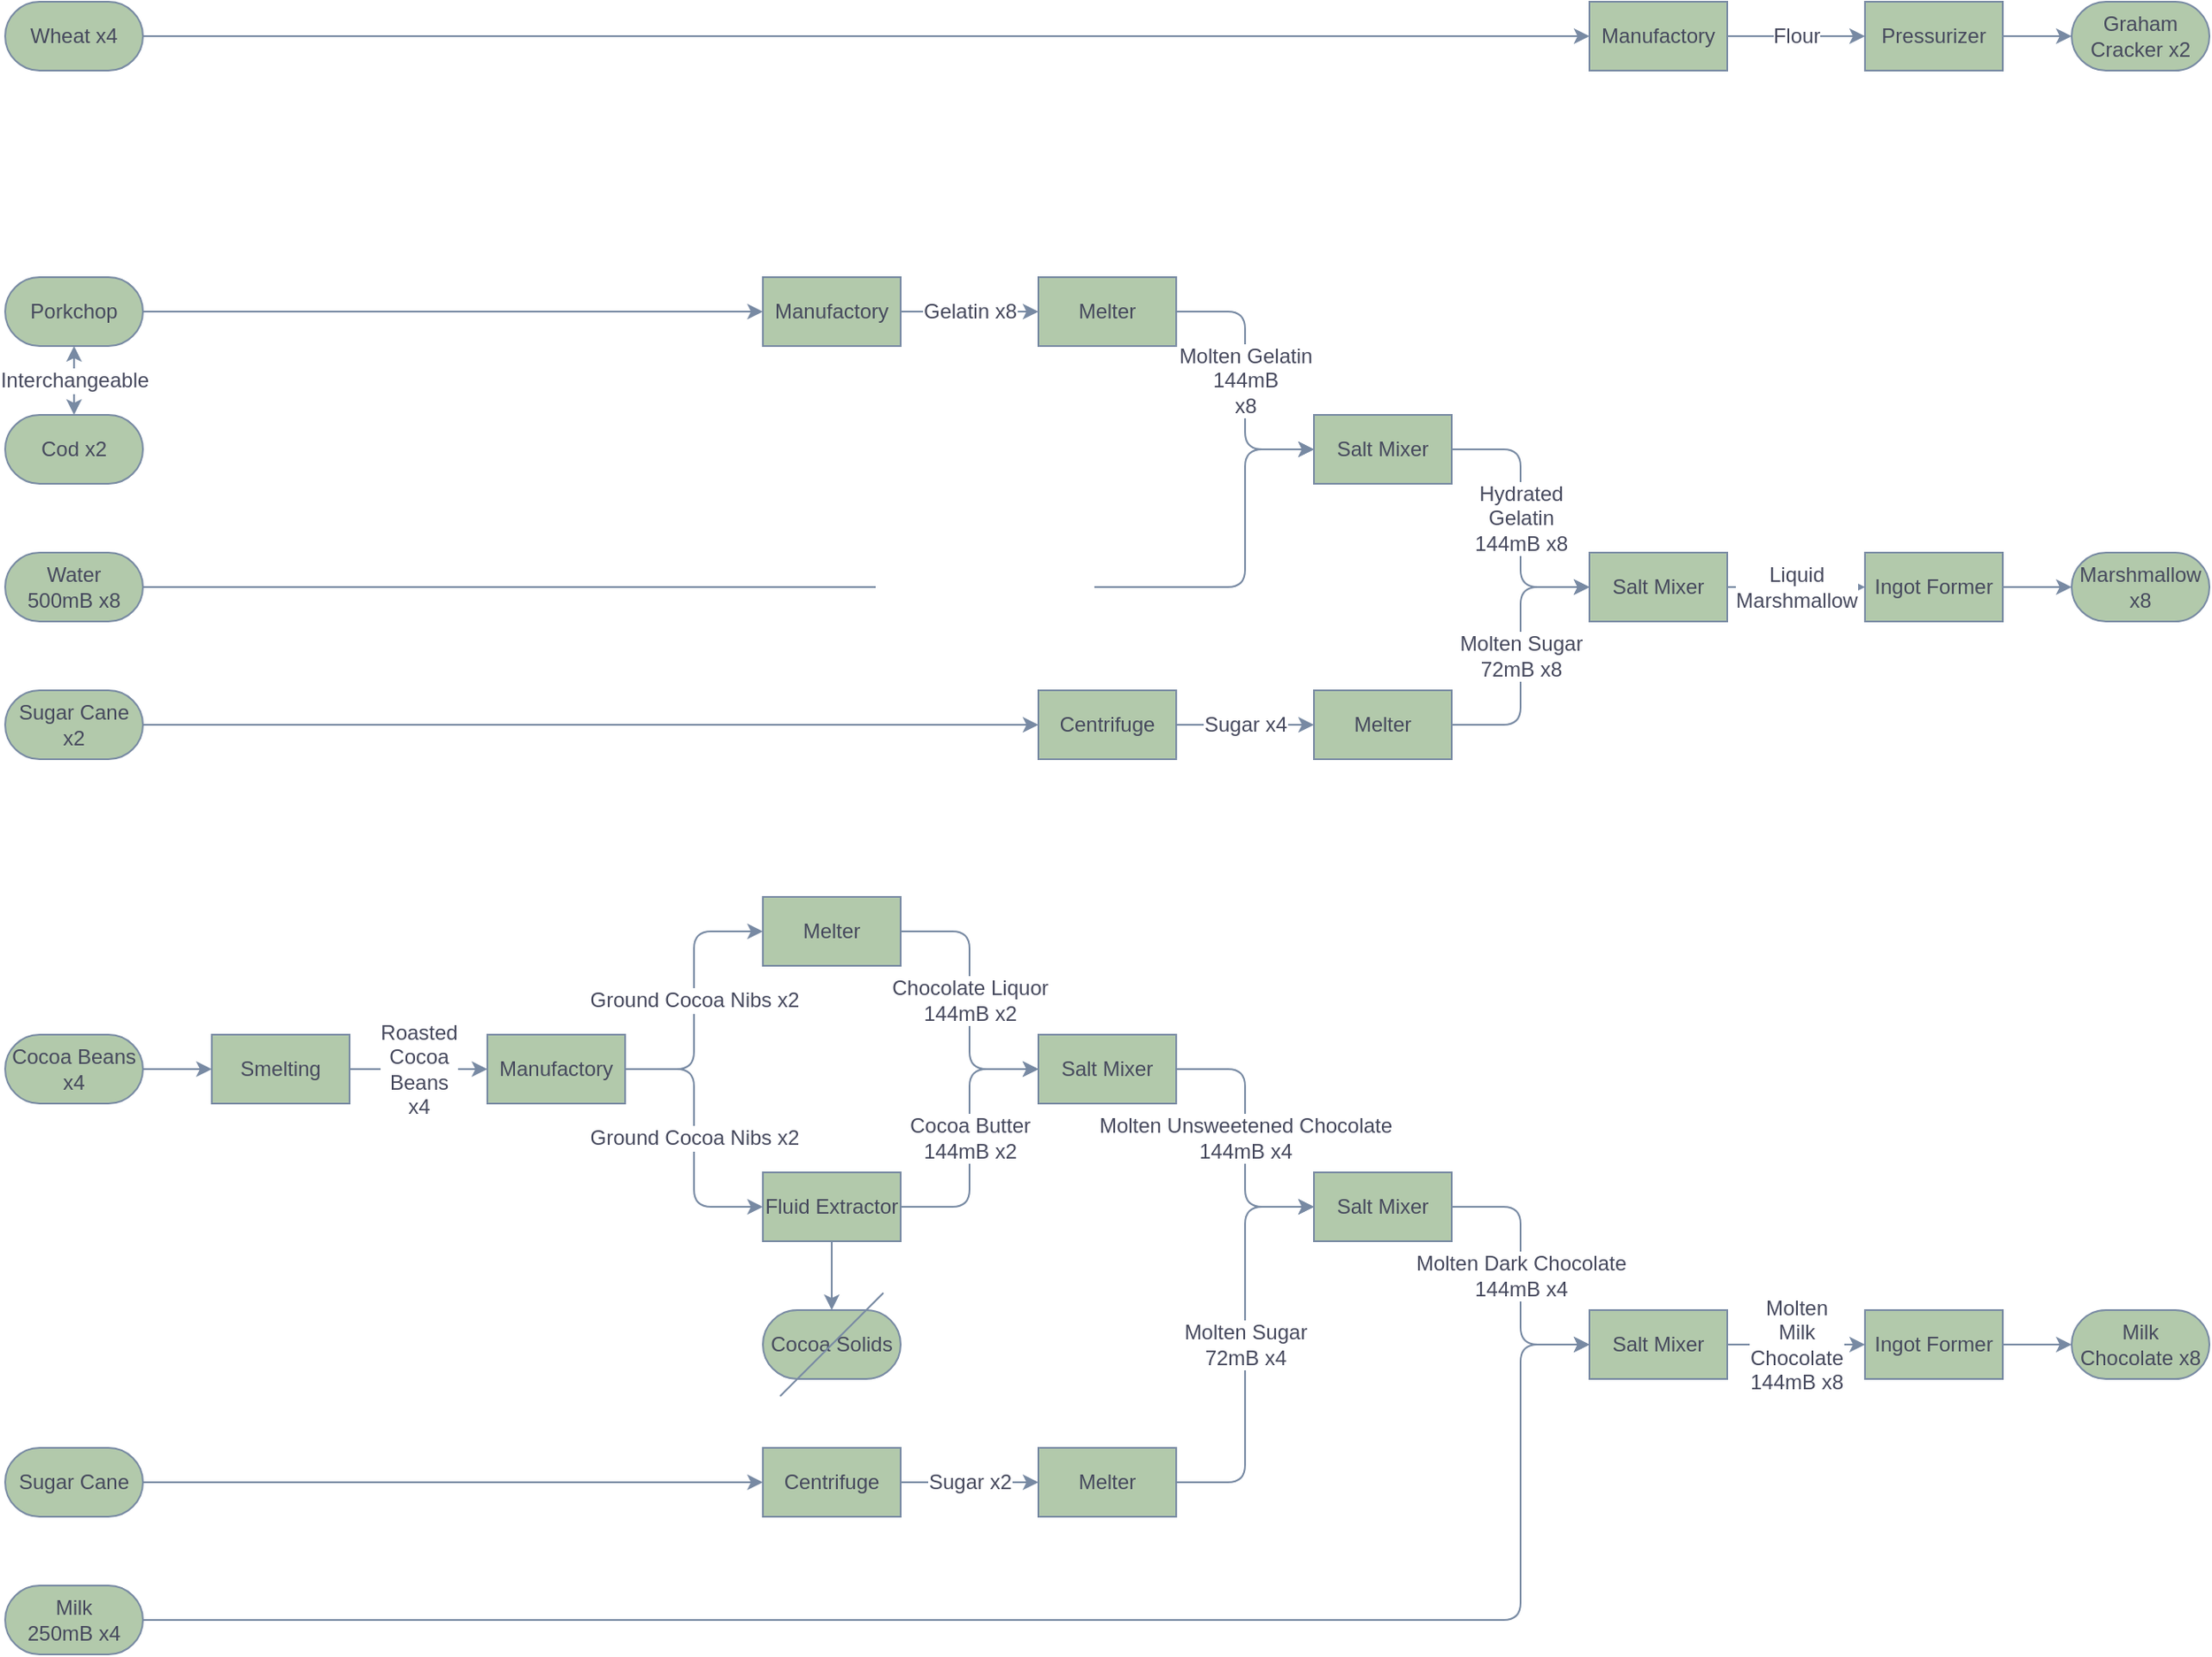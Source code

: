 <mxfile version="14.1.8" type="device"><diagram id="HzJ5Nq4sVFFZwlV-zEYe" name="Page-1"><mxGraphModel dx="1732" dy="705" grid="1" gridSize="10" guides="0" tooltips="1" connect="1" arrows="1" fold="1" page="1" pageScale="1" pageWidth="827" pageHeight="1169" math="0" shadow="0"><root><mxCell id="0"/><mxCell id="1" parent="0"/><mxCell id="Qk2PrBzS2fGsKdU0n7KJ-3" style="rounded=1;orthogonalLoop=1;jettySize=auto;html=1;fontSize=12;fontFamily=Helvetica;edgeStyle=elbowEdgeStyle;fontStyle=0;labelBackgroundColor=#ffffff;strokeWidth=1;fillColor=none;strokeColor=#788AA3;fontColor=#46495D;" parent="1" source="Qk2PrBzS2fGsKdU0n7KJ-1" target="Qk2PrBzS2fGsKdU0n7KJ-2" edge="1"><mxGeometry relative="1" as="geometry"/></mxCell><mxCell id="Qk2PrBzS2fGsKdU0n7KJ-1" value="Wheat x4" style="rounded=1;whiteSpace=wrap;html=1;arcSize=50;fontSize=12;fontFamily=Helvetica;fontStyle=0;labelBackgroundColor=none;strokeWidth=1;strokeColor=#788AA3;fontColor=#46495D;fillColor=#B2C9AB;" parent="1" vertex="1"><mxGeometry x="-760" y="40" width="80" height="40" as="geometry"/></mxCell><mxCell id="Qk2PrBzS2fGsKdU0n7KJ-5" value="Flour" style="rounded=1;orthogonalLoop=1;jettySize=auto;html=1;fontSize=12;fontFamily=Helvetica;edgeStyle=elbowEdgeStyle;fontStyle=0;labelBackgroundColor=#ffffff;strokeWidth=1;fillColor=none;strokeColor=#788AA3;fontColor=#46495D;" parent="1" source="Qk2PrBzS2fGsKdU0n7KJ-2" target="Qk2PrBzS2fGsKdU0n7KJ-4" edge="1"><mxGeometry relative="1" as="geometry"/></mxCell><mxCell id="Qk2PrBzS2fGsKdU0n7KJ-2" value="Manufactory" style="rounded=0;whiteSpace=wrap;html=1;fontSize=12;fontFamily=Helvetica;fontStyle=0;labelBackgroundColor=none;strokeWidth=1;strokeColor=#788AA3;fontColor=#46495D;fillColor=#B2C9AB;" parent="1" vertex="1"><mxGeometry x="160" y="40" width="80" height="40" as="geometry"/></mxCell><mxCell id="Qk2PrBzS2fGsKdU0n7KJ-8" value="" style="rounded=1;orthogonalLoop=1;jettySize=auto;html=1;fontSize=12;fontFamily=Helvetica;edgeStyle=elbowEdgeStyle;fontStyle=0;labelBackgroundColor=#ffffff;strokeWidth=1;fillColor=none;strokeColor=#788AA3;fontColor=#46495D;" parent="1" source="Qk2PrBzS2fGsKdU0n7KJ-4" target="Qk2PrBzS2fGsKdU0n7KJ-7" edge="1"><mxGeometry relative="1" as="geometry"/></mxCell><mxCell id="Qk2PrBzS2fGsKdU0n7KJ-4" value="Pressurizer" style="rounded=0;whiteSpace=wrap;html=1;fontSize=12;fontFamily=Helvetica;fontStyle=0;labelBackgroundColor=none;strokeWidth=1;strokeColor=#788AA3;fontColor=#46495D;fillColor=#B2C9AB;" parent="1" vertex="1"><mxGeometry x="320" y="40" width="80" height="40" as="geometry"/></mxCell><mxCell id="Qk2PrBzS2fGsKdU0n7KJ-7" value="Graham Cracker x2" style="rounded=1;whiteSpace=wrap;html=1;arcSize=50;fontSize=12;fontFamily=Helvetica;fontStyle=0;labelBackgroundColor=none;strokeWidth=1;strokeColor=#788AA3;fontColor=#46495D;fillColor=#B2C9AB;" parent="1" vertex="1"><mxGeometry x="440" y="40" width="80" height="40" as="geometry"/></mxCell><mxCell id="Qk2PrBzS2fGsKdU0n7KJ-13" value="" style="edgeStyle=elbowEdgeStyle;orthogonalLoop=1;jettySize=auto;html=1;fontSize=12;fontStyle=0;labelBackgroundColor=#ffffff;strokeWidth=1;fillColor=none;strokeColor=#788AA3;fontColor=#46495D;" parent="1" source="Qk2PrBzS2fGsKdU0n7KJ-11" target="Qk2PrBzS2fGsKdU0n7KJ-12" edge="1"><mxGeometry relative="1" as="geometry"/></mxCell><mxCell id="Qk2PrBzS2fGsKdU0n7KJ-11" value="Ingot Former" style="rounded=0;whiteSpace=wrap;html=1;fontSize=12;fontFamily=Helvetica;fontStyle=0;labelBackgroundColor=none;strokeWidth=1;strokeColor=#788AA3;fontColor=#46495D;fillColor=#B2C9AB;" parent="1" vertex="1"><mxGeometry x="320" y="360" width="80" height="40" as="geometry"/></mxCell><mxCell id="Qk2PrBzS2fGsKdU0n7KJ-12" value="Marshmallow x8" style="rounded=1;whiteSpace=wrap;html=1;arcSize=50;fontSize=12;fontFamily=Helvetica;fontStyle=0;labelBackgroundColor=none;strokeWidth=1;strokeColor=#788AA3;fontColor=#46495D;fillColor=#B2C9AB;" parent="1" vertex="1"><mxGeometry x="440" y="360" width="80" height="40" as="geometry"/></mxCell><mxCell id="Qk2PrBzS2fGsKdU0n7KJ-15" value="Liquid &lt;br&gt;Marshmallow" style="edgeStyle=elbowEdgeStyle;orthogonalLoop=1;jettySize=auto;html=1;fontSize=12;fontStyle=0;labelBackgroundColor=#ffffff;strokeWidth=1;fillColor=none;strokeColor=#788AA3;fontColor=#46495D;" parent="1" source="Qk2PrBzS2fGsKdU0n7KJ-14" target="Qk2PrBzS2fGsKdU0n7KJ-11" edge="1"><mxGeometry relative="1" as="geometry"/></mxCell><mxCell id="Qk2PrBzS2fGsKdU0n7KJ-14" value="Salt Mixer" style="rounded=0;whiteSpace=wrap;html=1;fontSize=12;fontFamily=Helvetica;fontStyle=0;labelBackgroundColor=none;strokeWidth=1;strokeColor=#788AA3;fontColor=#46495D;fillColor=#B2C9AB;" parent="1" vertex="1"><mxGeometry x="160" y="360" width="80" height="40" as="geometry"/></mxCell><mxCell id="Qk2PrBzS2fGsKdU0n7KJ-19" value="Hydrated&lt;br&gt;Gelatin&lt;br&gt;144mB x8" style="edgeStyle=elbowEdgeStyle;orthogonalLoop=1;jettySize=auto;html=1;fontSize=12;fontStyle=0;labelBackgroundColor=#ffffff;strokeWidth=1;fillColor=none;strokeColor=#788AA3;fontColor=#46495D;" parent="1" source="Qk2PrBzS2fGsKdU0n7KJ-16" target="Qk2PrBzS2fGsKdU0n7KJ-14" edge="1"><mxGeometry relative="1" as="geometry"/></mxCell><mxCell id="Qk2PrBzS2fGsKdU0n7KJ-16" value="Salt Mixer" style="rounded=0;whiteSpace=wrap;html=1;fontSize=12;fontFamily=Helvetica;fontStyle=0;labelBackgroundColor=none;strokeWidth=1;strokeColor=#788AA3;fontColor=#46495D;fillColor=#B2C9AB;" parent="1" vertex="1"><mxGeometry y="280" width="80" height="40" as="geometry"/></mxCell><mxCell id="Qk2PrBzS2fGsKdU0n7KJ-18" value="Molten Sugar&lt;br&gt;72mB x8" style="edgeStyle=elbowEdgeStyle;orthogonalLoop=1;jettySize=auto;html=1;fontSize=12;fontStyle=0;labelBackgroundColor=#ffffff;strokeWidth=1;fillColor=none;strokeColor=#788AA3;fontColor=#46495D;" parent="1" source="Qk2PrBzS2fGsKdU0n7KJ-17" target="Qk2PrBzS2fGsKdU0n7KJ-14" edge="1"><mxGeometry relative="1" as="geometry"><Array as="points"><mxPoint x="120" y="420"/></Array><mxPoint as="offset"/></mxGeometry></mxCell><mxCell id="Qk2PrBzS2fGsKdU0n7KJ-17" value="Melter" style="rounded=0;whiteSpace=wrap;html=1;fontSize=12;fontFamily=Helvetica;fontStyle=0;labelBackgroundColor=none;strokeWidth=1;strokeColor=#788AA3;fontColor=#46495D;fillColor=#B2C9AB;" parent="1" vertex="1"><mxGeometry y="440" width="80" height="40" as="geometry"/></mxCell><mxCell id="Qk2PrBzS2fGsKdU0n7KJ-22" value="Molten Gelatin&lt;br&gt;144mB&lt;br&gt;x8" style="edgeStyle=elbowEdgeStyle;orthogonalLoop=1;jettySize=auto;html=1;fontSize=12;fontStyle=0;labelBackgroundColor=#ffffff;strokeWidth=1;fillColor=none;strokeColor=#788AA3;fontColor=#46495D;" parent="1" source="Qk2PrBzS2fGsKdU0n7KJ-20" target="Qk2PrBzS2fGsKdU0n7KJ-16" edge="1"><mxGeometry relative="1" as="geometry"/></mxCell><mxCell id="Qk2PrBzS2fGsKdU0n7KJ-20" value="Melter" style="rounded=0;whiteSpace=wrap;html=1;fontSize=12;fontFamily=Helvetica;fontStyle=0;labelBackgroundColor=none;strokeWidth=1;strokeColor=#788AA3;fontColor=#46495D;fillColor=#B2C9AB;" parent="1" vertex="1"><mxGeometry x="-160" y="200" width="80" height="40" as="geometry"/></mxCell><mxCell id="Qk2PrBzS2fGsKdU0n7KJ-23" style="edgeStyle=elbowEdgeStyle;orthogonalLoop=1;jettySize=auto;html=1;fontSize=12;fontStyle=0;labelBackgroundColor=#ffffff;strokeWidth=1;fillColor=none;strokeColor=#788AA3;fontColor=#46495D;" parent="1" source="Qk2PrBzS2fGsKdU0n7KJ-25" target="Qk2PrBzS2fGsKdU0n7KJ-16" edge="1"><mxGeometry relative="1" as="geometry"><mxPoint x="-80" y="380" as="sourcePoint"/><Array as="points"><mxPoint x="-40" y="330"/></Array></mxGeometry></mxCell><mxCell id="Qk2PrBzS2fGsKdU0n7KJ-25" value="Water&lt;br&gt;500mB x8" style="rounded=1;whiteSpace=wrap;html=1;arcSize=50;fontSize=12;fontFamily=Helvetica;fontStyle=0;labelBackgroundColor=none;strokeWidth=1;strokeColor=#788AA3;fontColor=#46495D;fillColor=#B2C9AB;" parent="1" vertex="1"><mxGeometry x="-760" y="360" width="80" height="40" as="geometry"/></mxCell><mxCell id="Qk2PrBzS2fGsKdU0n7KJ-27" value="Sugar x4" style="edgeStyle=elbowEdgeStyle;orthogonalLoop=1;jettySize=auto;html=1;fontSize=12;fontStyle=0;labelBackgroundColor=#ffffff;strokeWidth=1;fillColor=none;strokeColor=#788AA3;fontColor=#46495D;" parent="1" source="Qk2PrBzS2fGsKdU0n7KJ-33" target="Qk2PrBzS2fGsKdU0n7KJ-17" edge="1"><mxGeometry relative="1" as="geometry"/></mxCell><mxCell id="Qk2PrBzS2fGsKdU0n7KJ-26" value="Sugar Cane&lt;br&gt;x2" style="rounded=1;whiteSpace=wrap;html=1;arcSize=50;fontSize=12;fontFamily=Helvetica;fontStyle=0;labelBackgroundColor=none;strokeWidth=1;strokeColor=#788AA3;fontColor=#46495D;fillColor=#B2C9AB;" parent="1" vertex="1"><mxGeometry x="-760" y="440" width="80" height="40" as="geometry"/></mxCell><mxCell id="Qk2PrBzS2fGsKdU0n7KJ-29" value="Gelatin x8" style="edgeStyle=elbowEdgeStyle;orthogonalLoop=1;jettySize=auto;html=1;fontSize=12;fontStyle=0;labelBackgroundColor=#ffffff;strokeWidth=1;fillColor=none;strokeColor=#788AA3;fontColor=#46495D;" parent="1" source="Qk2PrBzS2fGsKdU0n7KJ-30" target="Qk2PrBzS2fGsKdU0n7KJ-20" edge="1"><mxGeometry relative="1" as="geometry"/></mxCell><mxCell id="Qk2PrBzS2fGsKdU0n7KJ-73" value="Interchangeable" style="edgeStyle=elbowEdgeStyle;orthogonalLoop=1;jettySize=auto;html=1;fontSize=12;startArrow=classic;startFill=1;fontStyle=0;labelBackgroundColor=#ffffff;strokeWidth=1;fillColor=none;strokeColor=#788AA3;fontColor=#46495D;" parent="1" source="Qk2PrBzS2fGsKdU0n7KJ-28" target="Qk2PrBzS2fGsKdU0n7KJ-72" edge="1"><mxGeometry relative="1" as="geometry"><Array as="points"><mxPoint x="-720" y="260"/></Array><mxPoint as="offset"/></mxGeometry></mxCell><mxCell id="Qk2PrBzS2fGsKdU0n7KJ-28" value="Porkchop" style="rounded=1;whiteSpace=wrap;html=1;arcSize=50;fontSize=12;fontFamily=Helvetica;fontStyle=0;labelBackgroundColor=none;strokeWidth=1;strokeColor=#788AA3;fontColor=#46495D;fillColor=#B2C9AB;" parent="1" vertex="1"><mxGeometry x="-760" y="200" width="80" height="40" as="geometry"/></mxCell><mxCell id="Qk2PrBzS2fGsKdU0n7KJ-30" value="Manufactory" style="rounded=0;whiteSpace=wrap;html=1;fontSize=12;fontFamily=Helvetica;fontStyle=0;labelBackgroundColor=none;strokeWidth=1;strokeColor=#788AA3;fontColor=#46495D;fillColor=#B2C9AB;" parent="1" vertex="1"><mxGeometry x="-320" y="200" width="80" height="40" as="geometry"/></mxCell><mxCell id="Qk2PrBzS2fGsKdU0n7KJ-31" style="edgeStyle=elbowEdgeStyle;orthogonalLoop=1;jettySize=auto;html=1;fontSize=12;fontStyle=0;labelBackgroundColor=#ffffff;strokeWidth=1;fillColor=none;strokeColor=#788AA3;fontColor=#46495D;" parent="1" source="Qk2PrBzS2fGsKdU0n7KJ-28" target="Qk2PrBzS2fGsKdU0n7KJ-30" edge="1"><mxGeometry relative="1" as="geometry"><mxPoint x="-400" y="220" as="sourcePoint"/><mxPoint x="-200" y="220" as="targetPoint"/></mxGeometry></mxCell><mxCell id="Qk2PrBzS2fGsKdU0n7KJ-33" value="Centrifuge" style="rounded=0;whiteSpace=wrap;html=1;fontSize=12;fontFamily=Helvetica;fontStyle=0;labelBackgroundColor=none;strokeWidth=1;strokeColor=#788AA3;fontColor=#46495D;fillColor=#B2C9AB;" parent="1" vertex="1"><mxGeometry x="-160" y="440" width="80" height="40" as="geometry"/></mxCell><mxCell id="Qk2PrBzS2fGsKdU0n7KJ-34" style="edgeStyle=elbowEdgeStyle;orthogonalLoop=1;jettySize=auto;html=1;fontSize=12;fontStyle=0;labelBackgroundColor=#ffffff;strokeWidth=1;fillColor=none;strokeColor=#788AA3;fontColor=#46495D;" parent="1" source="Qk2PrBzS2fGsKdU0n7KJ-26" target="Qk2PrBzS2fGsKdU0n7KJ-33" edge="1"><mxGeometry relative="1" as="geometry"><mxPoint x="-200" y="460" as="sourcePoint"/><mxPoint x="-40" y="460" as="targetPoint"/></mxGeometry></mxCell><mxCell id="Qk2PrBzS2fGsKdU0n7KJ-37" value="" style="edgeStyle=elbowEdgeStyle;orthogonalLoop=1;jettySize=auto;html=1;fontSize=12;fontStyle=0;labelBackgroundColor=#ffffff;strokeWidth=1;fillColor=none;strokeColor=#788AA3;fontColor=#46495D;" parent="1" source="Qk2PrBzS2fGsKdU0n7KJ-44" target="Qk2PrBzS2fGsKdU0n7KJ-36" edge="1"><mxGeometry relative="1" as="geometry"/></mxCell><mxCell id="Qk2PrBzS2fGsKdU0n7KJ-35" value="Salt Mixer" style="rounded=0;whiteSpace=wrap;html=1;fontSize=12;fontFamily=Helvetica;fontStyle=0;labelBackgroundColor=none;strokeWidth=1;strokeColor=#788AA3;fontColor=#46495D;fillColor=#B2C9AB;" parent="1" vertex="1"><mxGeometry x="160" y="800" width="80" height="40" as="geometry"/></mxCell><mxCell id="Qk2PrBzS2fGsKdU0n7KJ-36" value="Milk Chocolate x8" style="rounded=1;whiteSpace=wrap;html=1;arcSize=50;fontSize=12;fontFamily=Helvetica;fontStyle=0;labelBackgroundColor=none;strokeWidth=1;strokeColor=#788AA3;fontColor=#46495D;fillColor=#B2C9AB;" parent="1" vertex="1"><mxGeometry x="440" y="800" width="80" height="40" as="geometry"/></mxCell><mxCell id="Qk2PrBzS2fGsKdU0n7KJ-43" value="Molten Dark Chocolate&lt;br&gt;144mB x4" style="edgeStyle=elbowEdgeStyle;orthogonalLoop=1;jettySize=auto;html=1;fontSize=12;fontStyle=0;labelBackgroundColor=#ffffff;strokeWidth=1;fillColor=none;strokeColor=#788AA3;fontColor=#46495D;" parent="1" source="Qk2PrBzS2fGsKdU0n7KJ-40" target="Qk2PrBzS2fGsKdU0n7KJ-35" edge="1"><mxGeometry relative="1" as="geometry"/></mxCell><mxCell id="Qk2PrBzS2fGsKdU0n7KJ-40" value="Salt Mixer" style="rounded=0;whiteSpace=wrap;html=1;fontSize=12;fontFamily=Helvetica;fontStyle=0;labelBackgroundColor=none;strokeWidth=1;strokeColor=#788AA3;fontColor=#46495D;fillColor=#B2C9AB;" parent="1" vertex="1"><mxGeometry y="720" width="80" height="40" as="geometry"/></mxCell><mxCell id="Qk2PrBzS2fGsKdU0n7KJ-42" style="edgeStyle=elbowEdgeStyle;orthogonalLoop=1;jettySize=auto;html=1;fontSize=12;fontStyle=0;labelBackgroundColor=#ffffff;strokeWidth=1;fillColor=none;strokeColor=#788AA3;fontColor=#46495D;" parent="1" source="Qk2PrBzS2fGsKdU0n7KJ-41" target="Qk2PrBzS2fGsKdU0n7KJ-35" edge="1"><mxGeometry relative="1" as="geometry"><Array as="points"><mxPoint x="120" y="940"/></Array></mxGeometry></mxCell><mxCell id="Qk2PrBzS2fGsKdU0n7KJ-41" value="Milk&lt;br&gt;250mB x4" style="rounded=1;whiteSpace=wrap;html=1;arcSize=50;fontSize=12;fontFamily=Helvetica;fontStyle=0;labelBackgroundColor=none;strokeWidth=1;strokeColor=#788AA3;fontColor=#46495D;fillColor=#B2C9AB;" parent="1" vertex="1"><mxGeometry x="-760" y="960" width="80" height="40" as="geometry"/></mxCell><mxCell id="Qk2PrBzS2fGsKdU0n7KJ-44" value="Ingot Former" style="rounded=0;whiteSpace=wrap;html=1;fontSize=12;fontFamily=Helvetica;fontStyle=0;labelBackgroundColor=none;strokeWidth=1;strokeColor=#788AA3;fontColor=#46495D;fillColor=#B2C9AB;" parent="1" vertex="1"><mxGeometry x="320" y="800" width="80" height="40" as="geometry"/></mxCell><mxCell id="Qk2PrBzS2fGsKdU0n7KJ-45" value="Molten&lt;br&gt;Milk&lt;br&gt;Chocolate&lt;br&gt;144mB x8" style="edgeStyle=elbowEdgeStyle;orthogonalLoop=1;jettySize=auto;html=1;fontSize=12;fontStyle=0;labelBackgroundColor=#ffffff;strokeWidth=1;fillColor=none;strokeColor=#788AA3;fontColor=#46495D;" parent="1" source="Qk2PrBzS2fGsKdU0n7KJ-35" target="Qk2PrBzS2fGsKdU0n7KJ-44" edge="1"><mxGeometry relative="1" as="geometry"><mxPoint x="240" y="820" as="sourcePoint"/><mxPoint x="440" y="820" as="targetPoint"/></mxGeometry></mxCell><mxCell id="Qk2PrBzS2fGsKdU0n7KJ-47" value="Molten Unsweetened Chocolate&lt;br&gt;144mB x4" style="edgeStyle=elbowEdgeStyle;orthogonalLoop=1;jettySize=auto;html=1;fontSize=12;fontStyle=0;labelBackgroundColor=#ffffff;strokeWidth=1;fillColor=none;strokeColor=#788AA3;fontColor=#46495D;" parent="1" source="Qk2PrBzS2fGsKdU0n7KJ-46" target="Qk2PrBzS2fGsKdU0n7KJ-40" edge="1"><mxGeometry relative="1" as="geometry"/></mxCell><mxCell id="Qk2PrBzS2fGsKdU0n7KJ-46" value="Salt Mixer" style="rounded=0;whiteSpace=wrap;html=1;fontSize=12;fontFamily=Helvetica;fontStyle=0;labelBackgroundColor=none;strokeWidth=1;strokeColor=#788AA3;fontColor=#46495D;fillColor=#B2C9AB;" parent="1" vertex="1"><mxGeometry x="-160" y="640" width="80" height="40" as="geometry"/></mxCell><mxCell id="Qk2PrBzS2fGsKdU0n7KJ-49" value="Molten Sugar&lt;br&gt;72mB x4" style="edgeStyle=elbowEdgeStyle;orthogonalLoop=1;jettySize=auto;html=1;fontSize=12;fontStyle=0;labelBackgroundColor=#ffffff;strokeWidth=1;fillColor=none;strokeColor=#788AA3;fontColor=#46495D;" parent="1" source="Qk2PrBzS2fGsKdU0n7KJ-48" target="Qk2PrBzS2fGsKdU0n7KJ-40" edge="1"><mxGeometry relative="1" as="geometry"/></mxCell><mxCell id="Qk2PrBzS2fGsKdU0n7KJ-48" value="Melter" style="rounded=0;whiteSpace=wrap;html=1;fontSize=12;fontFamily=Helvetica;fontStyle=0;labelBackgroundColor=none;strokeWidth=1;strokeColor=#788AA3;fontColor=#46495D;fillColor=#B2C9AB;" parent="1" vertex="1"><mxGeometry x="-160" y="880" width="80" height="40" as="geometry"/></mxCell><mxCell id="Qk2PrBzS2fGsKdU0n7KJ-52" value="Cocoa Butter&lt;br&gt;144mB x2" style="edgeStyle=elbowEdgeStyle;orthogonalLoop=1;jettySize=auto;html=1;fontSize=12;fontStyle=0;labelBackgroundColor=#ffffff;strokeWidth=1;fillColor=none;strokeColor=#788AA3;fontColor=#46495D;" parent="1" source="Qk2PrBzS2fGsKdU0n7KJ-51" target="Qk2PrBzS2fGsKdU0n7KJ-46" edge="1"><mxGeometry relative="1" as="geometry"/></mxCell><mxCell id="Qk2PrBzS2fGsKdU0n7KJ-57" style="edgeStyle=elbowEdgeStyle;orthogonalLoop=1;jettySize=auto;html=1;fontSize=12;fontStyle=0;labelBackgroundColor=#ffffff;strokeWidth=1;fillColor=none;strokeColor=#788AA3;fontColor=#46495D;" parent="1" source="Qk2PrBzS2fGsKdU0n7KJ-51" target="Qk2PrBzS2fGsKdU0n7KJ-56" edge="1"><mxGeometry relative="1" as="geometry"/></mxCell><mxCell id="Qk2PrBzS2fGsKdU0n7KJ-51" value="Fluid Extractor" style="rounded=0;whiteSpace=wrap;html=1;fontSize=12;fontFamily=Helvetica;fontStyle=0;labelBackgroundColor=none;strokeWidth=1;strokeColor=#788AA3;fontColor=#46495D;fillColor=#B2C9AB;" parent="1" vertex="1"><mxGeometry x="-320" y="720" width="80" height="40" as="geometry"/></mxCell><mxCell id="Qk2PrBzS2fGsKdU0n7KJ-55" value="Chocolate Liquor&lt;br&gt;144mB x2" style="edgeStyle=elbowEdgeStyle;orthogonalLoop=1;jettySize=auto;html=1;fontSize=12;fontStyle=0;labelBackgroundColor=#ffffff;strokeWidth=1;fillColor=none;strokeColor=#788AA3;fontColor=#46495D;" parent="1" source="Qk2PrBzS2fGsKdU0n7KJ-54" target="Qk2PrBzS2fGsKdU0n7KJ-46" edge="1"><mxGeometry relative="1" as="geometry"/></mxCell><mxCell id="Qk2PrBzS2fGsKdU0n7KJ-54" value="Melter" style="rounded=0;whiteSpace=wrap;html=1;fontSize=12;fontFamily=Helvetica;fontStyle=0;labelBackgroundColor=none;strokeWidth=1;strokeColor=#788AA3;fontColor=#46495D;fillColor=#B2C9AB;" parent="1" vertex="1"><mxGeometry x="-320" y="560" width="80" height="40" as="geometry"/></mxCell><mxCell id="Qk2PrBzS2fGsKdU0n7KJ-56" value="Cocoa Solids" style="rounded=1;whiteSpace=wrap;html=1;arcSize=50;fontSize=12;fontFamily=Helvetica;fontStyle=0;labelBackgroundColor=none;strokeWidth=1;strokeColor=#788AA3;fontColor=#46495D;fillColor=#B2C9AB;" parent="1" vertex="1"><mxGeometry x="-320" y="800" width="80" height="40" as="geometry"/></mxCell><mxCell id="Qk2PrBzS2fGsKdU0n7KJ-58" value="" style="endArrow=none;html=1;fontSize=12;fontStyle=0;labelBackgroundColor=#ffffff;strokeWidth=1;fillColor=none;strokeColor=#788AA3;fontColor=#46495D;" parent="1" edge="1"><mxGeometry width="50" height="50" relative="1" as="geometry"><mxPoint x="-310" y="850" as="sourcePoint"/><mxPoint x="-250" y="790" as="targetPoint"/></mxGeometry></mxCell><mxCell id="Qk2PrBzS2fGsKdU0n7KJ-60" value="Ground Cocoa Nibs x2" style="edgeStyle=elbowEdgeStyle;orthogonalLoop=1;jettySize=auto;html=1;fontSize=12;fontStyle=0;labelBackgroundColor=#ffffff;strokeWidth=1;fillColor=none;strokeColor=#788AA3;fontColor=#46495D;" parent="1" source="Qk2PrBzS2fGsKdU0n7KJ-59" target="Qk2PrBzS2fGsKdU0n7KJ-54" edge="1"><mxGeometry relative="1" as="geometry"/></mxCell><mxCell id="Qk2PrBzS2fGsKdU0n7KJ-61" value="Ground Cocoa Nibs x2" style="edgeStyle=elbowEdgeStyle;orthogonalLoop=1;jettySize=auto;html=1;fontSize=12;fontStyle=0;labelBackgroundColor=#ffffff;strokeWidth=1;fillColor=none;strokeColor=#788AA3;fontColor=#46495D;" parent="1" source="Qk2PrBzS2fGsKdU0n7KJ-59" target="Qk2PrBzS2fGsKdU0n7KJ-51" edge="1"><mxGeometry relative="1" as="geometry"/></mxCell><mxCell id="Qk2PrBzS2fGsKdU0n7KJ-59" value="Manufactory" style="rounded=0;whiteSpace=wrap;html=1;fontSize=12;fontFamily=Helvetica;fontStyle=0;labelBackgroundColor=none;strokeWidth=1;strokeColor=#788AA3;fontColor=#46495D;fillColor=#B2C9AB;" parent="1" vertex="1"><mxGeometry x="-480" y="640" width="80" height="40" as="geometry"/></mxCell><mxCell id="Qk2PrBzS2fGsKdU0n7KJ-63" value="Roasted&lt;br&gt;Cocoa&lt;br&gt;Beans&lt;br&gt;x4" style="edgeStyle=elbowEdgeStyle;orthogonalLoop=1;jettySize=auto;html=1;fontSize=12;fontStyle=0;labelBackgroundColor=#ffffff;strokeWidth=1;fillColor=none;strokeColor=#788AA3;fontColor=#46495D;" parent="1" source="Qk2PrBzS2fGsKdU0n7KJ-62" target="Qk2PrBzS2fGsKdU0n7KJ-59" edge="1"><mxGeometry relative="1" as="geometry"/></mxCell><mxCell id="Qk2PrBzS2fGsKdU0n7KJ-62" value="Smelting" style="rounded=0;whiteSpace=wrap;html=1;fontSize=12;fontFamily=Helvetica;fontStyle=0;labelBackgroundColor=none;strokeWidth=1;strokeColor=#788AA3;fontColor=#46495D;fillColor=#B2C9AB;" parent="1" vertex="1"><mxGeometry x="-640" y="640" width="80" height="40" as="geometry"/></mxCell><mxCell id="Qk2PrBzS2fGsKdU0n7KJ-66" style="edgeStyle=elbowEdgeStyle;orthogonalLoop=1;jettySize=auto;html=1;fontSize=12;fontStyle=0;labelBackgroundColor=#ffffff;strokeWidth=1;fillColor=none;strokeColor=#788AA3;fontColor=#46495D;" parent="1" source="Qk2PrBzS2fGsKdU0n7KJ-65" target="Qk2PrBzS2fGsKdU0n7KJ-62" edge="1"><mxGeometry relative="1" as="geometry"/></mxCell><mxCell id="Qk2PrBzS2fGsKdU0n7KJ-65" value="Cocoa Beans x4" style="rounded=1;whiteSpace=wrap;html=1;arcSize=50;fontSize=12;fontFamily=Helvetica;fontStyle=0;labelBackgroundColor=none;strokeWidth=1;strokeColor=#788AA3;fontColor=#46495D;fillColor=#B2C9AB;" parent="1" vertex="1"><mxGeometry x="-760" y="640" width="80" height="40" as="geometry"/></mxCell><mxCell id="Qk2PrBzS2fGsKdU0n7KJ-70" style="edgeStyle=elbowEdgeStyle;orthogonalLoop=1;jettySize=auto;html=1;fontSize=12;fontStyle=0;labelBackgroundColor=#ffffff;strokeWidth=1;fillColor=none;strokeColor=#788AA3;fontColor=#46495D;" parent="1" source="Qk2PrBzS2fGsKdU0n7KJ-67" target="Qk2PrBzS2fGsKdU0n7KJ-68" edge="1"><mxGeometry relative="1" as="geometry"/></mxCell><mxCell id="Qk2PrBzS2fGsKdU0n7KJ-67" value="Sugar Cane" style="rounded=1;whiteSpace=wrap;html=1;arcSize=50;fontSize=12;fontFamily=Helvetica;fontStyle=0;labelBackgroundColor=none;strokeWidth=1;strokeColor=#788AA3;fontColor=#46495D;fillColor=#B2C9AB;" parent="1" vertex="1"><mxGeometry x="-760" y="880" width="80" height="40" as="geometry"/></mxCell><mxCell id="Qk2PrBzS2fGsKdU0n7KJ-69" value="Sugar x2" style="edgeStyle=elbowEdgeStyle;orthogonalLoop=1;jettySize=auto;html=1;fontSize=12;fontStyle=0;labelBackgroundColor=#ffffff;strokeWidth=1;fillColor=none;strokeColor=#788AA3;fontColor=#46495D;" parent="1" source="Qk2PrBzS2fGsKdU0n7KJ-68" target="Qk2PrBzS2fGsKdU0n7KJ-48" edge="1"><mxGeometry relative="1" as="geometry"/></mxCell><mxCell id="Qk2PrBzS2fGsKdU0n7KJ-68" value="Centrifuge" style="rounded=0;whiteSpace=wrap;html=1;fontSize=12;fontFamily=Helvetica;fontStyle=0;labelBackgroundColor=none;strokeWidth=1;strokeColor=#788AA3;fontColor=#46495D;fillColor=#B2C9AB;" parent="1" vertex="1"><mxGeometry x="-320" y="880" width="80" height="40" as="geometry"/></mxCell><mxCell id="Qk2PrBzS2fGsKdU0n7KJ-72" value="Cod x2" style="rounded=1;whiteSpace=wrap;html=1;arcSize=50;fontSize=12;fontFamily=Helvetica;fontStyle=0;labelBackgroundColor=none;strokeWidth=1;strokeColor=#788AA3;fontColor=#46495D;fillColor=#B2C9AB;" parent="1" vertex="1"><mxGeometry x="-760" y="280" width="80" height="40" as="geometry"/></mxCell></root></mxGraphModel></diagram></mxfile>